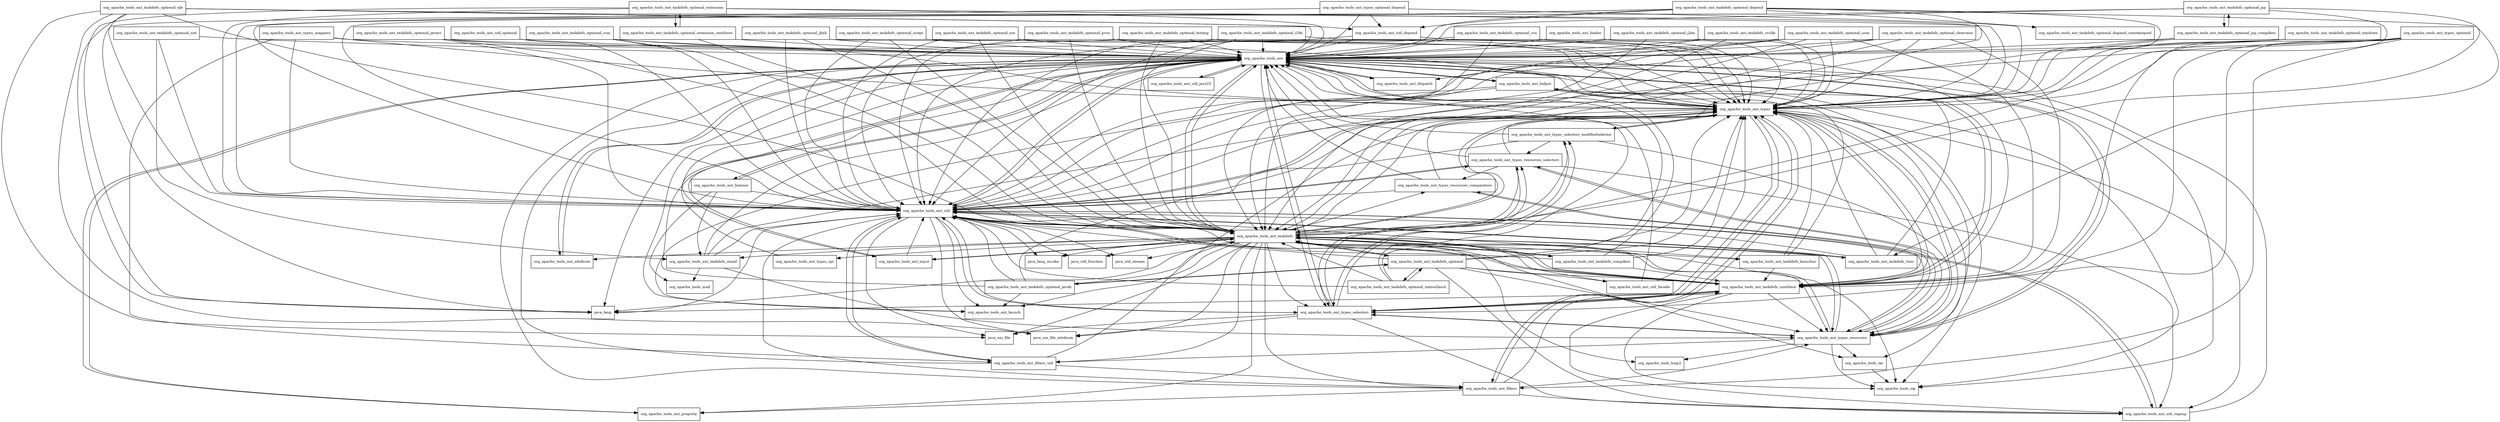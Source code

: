 digraph ant_1_10_1_package_dependencies {
  node [shape = box, fontsize=10.0];
  org_apache_tools_ant -> java_lang;
  org_apache_tools_ant -> org_apache_tools_ant_attribute;
  org_apache_tools_ant -> org_apache_tools_ant_dispatch;
  org_apache_tools_ant -> org_apache_tools_ant_helper;
  org_apache_tools_ant -> org_apache_tools_ant_input;
  org_apache_tools_ant -> org_apache_tools_ant_launch;
  org_apache_tools_ant -> org_apache_tools_ant_listener;
  org_apache_tools_ant -> org_apache_tools_ant_property;
  org_apache_tools_ant -> org_apache_tools_ant_taskdefs;
  org_apache_tools_ant -> org_apache_tools_ant_taskdefs_condition;
  org_apache_tools_ant -> org_apache_tools_ant_types;
  org_apache_tools_ant -> org_apache_tools_ant_types_resources;
  org_apache_tools_ant -> org_apache_tools_ant_types_selectors;
  org_apache_tools_ant -> org_apache_tools_ant_util;
  org_apache_tools_ant -> org_apache_tools_ant_util_java15;
  org_apache_tools_ant -> org_apache_tools_zip;
  org_apache_tools_ant_attribute -> org_apache_tools_ant;
  org_apache_tools_ant_dispatch -> org_apache_tools_ant;
  org_apache_tools_ant_filters -> org_apache_tools_ant;
  org_apache_tools_ant_filters -> org_apache_tools_ant_property;
  org_apache_tools_ant_filters -> org_apache_tools_ant_taskdefs_condition;
  org_apache_tools_ant_filters -> org_apache_tools_ant_types;
  org_apache_tools_ant_filters -> org_apache_tools_ant_types_resources;
  org_apache_tools_ant_filters -> org_apache_tools_ant_util;
  org_apache_tools_ant_filters -> org_apache_tools_ant_util_regexp;
  org_apache_tools_ant_filters_util -> org_apache_tools_ant;
  org_apache_tools_ant_filters_util -> org_apache_tools_ant_filters;
  org_apache_tools_ant_filters_util -> org_apache_tools_ant_types;
  org_apache_tools_ant_filters_util -> org_apache_tools_ant_util;
  org_apache_tools_ant_helper -> org_apache_tools_ant;
  org_apache_tools_ant_helper -> org_apache_tools_ant_launch;
  org_apache_tools_ant_helper -> org_apache_tools_ant_types;
  org_apache_tools_ant_helper -> org_apache_tools_ant_types_resources;
  org_apache_tools_ant_helper -> org_apache_tools_ant_util;
  org_apache_tools_ant_helper -> org_apache_tools_zip;
  org_apache_tools_ant_input -> org_apache_tools_ant;
  org_apache_tools_ant_input -> org_apache_tools_ant_taskdefs;
  org_apache_tools_ant_input -> org_apache_tools_ant_util;
  org_apache_tools_ant_listener -> org_apache_tools_ant;
  org_apache_tools_ant_listener -> org_apache_tools_ant_taskdefs_email;
  org_apache_tools_ant_listener -> org_apache_tools_ant_util;
  org_apache_tools_ant_listener -> org_apache_tools_mail;
  org_apache_tools_ant_loader -> org_apache_tools_ant;
  org_apache_tools_ant_loader -> org_apache_tools_ant_types;
  org_apache_tools_ant_property -> org_apache_tools_ant;
  org_apache_tools_ant_taskdefs -> java_lang;
  org_apache_tools_ant_taskdefs -> java_lang_invoke;
  org_apache_tools_ant_taskdefs -> java_nio_file;
  org_apache_tools_ant_taskdefs -> java_nio_file_attribute;
  org_apache_tools_ant_taskdefs -> java_util_function;
  org_apache_tools_ant_taskdefs -> java_util_stream;
  org_apache_tools_ant_taskdefs -> org_apache_tools_ant;
  org_apache_tools_ant_taskdefs -> org_apache_tools_ant_attribute;
  org_apache_tools_ant_taskdefs -> org_apache_tools_ant_filters;
  org_apache_tools_ant_taskdefs -> org_apache_tools_ant_filters_util;
  org_apache_tools_ant_taskdefs -> org_apache_tools_ant_input;
  org_apache_tools_ant_taskdefs -> org_apache_tools_ant_launch;
  org_apache_tools_ant_taskdefs -> org_apache_tools_ant_property;
  org_apache_tools_ant_taskdefs -> org_apache_tools_ant_taskdefs_compilers;
  org_apache_tools_ant_taskdefs -> org_apache_tools_ant_taskdefs_condition;
  org_apache_tools_ant_taskdefs -> org_apache_tools_ant_taskdefs_email;
  org_apache_tools_ant_taskdefs -> org_apache_tools_ant_taskdefs_launcher;
  org_apache_tools_ant_taskdefs -> org_apache_tools_ant_taskdefs_optional;
  org_apache_tools_ant_taskdefs -> org_apache_tools_ant_taskdefs_rmic;
  org_apache_tools_ant_taskdefs -> org_apache_tools_ant_types;
  org_apache_tools_ant_taskdefs -> org_apache_tools_ant_types_resources;
  org_apache_tools_ant_taskdefs -> org_apache_tools_ant_types_resources_comparators;
  org_apache_tools_ant_taskdefs -> org_apache_tools_ant_types_resources_selectors;
  org_apache_tools_ant_taskdefs -> org_apache_tools_ant_types_selectors;
  org_apache_tools_ant_taskdefs -> org_apache_tools_ant_types_selectors_modifiedselector;
  org_apache_tools_ant_taskdefs -> org_apache_tools_ant_types_spi;
  org_apache_tools_ant_taskdefs -> org_apache_tools_ant_util;
  org_apache_tools_ant_taskdefs -> org_apache_tools_ant_util_facade;
  org_apache_tools_ant_taskdefs -> org_apache_tools_bzip2;
  org_apache_tools_ant_taskdefs -> org_apache_tools_tar;
  org_apache_tools_ant_taskdefs -> org_apache_tools_zip;
  org_apache_tools_ant_taskdefs_compilers -> org_apache_tools_ant;
  org_apache_tools_ant_taskdefs_compilers -> org_apache_tools_ant_taskdefs;
  org_apache_tools_ant_taskdefs_compilers -> org_apache_tools_ant_taskdefs_condition;
  org_apache_tools_ant_taskdefs_compilers -> org_apache_tools_ant_types;
  org_apache_tools_ant_taskdefs_compilers -> org_apache_tools_ant_util;
  org_apache_tools_ant_taskdefs_condition -> java_lang;
  org_apache_tools_ant_taskdefs_condition -> org_apache_tools_ant;
  org_apache_tools_ant_taskdefs_condition -> org_apache_tools_ant_taskdefs;
  org_apache_tools_ant_taskdefs_condition -> org_apache_tools_ant_types;
  org_apache_tools_ant_taskdefs_condition -> org_apache_tools_ant_types_resources;
  org_apache_tools_ant_taskdefs_condition -> org_apache_tools_ant_types_selectors;
  org_apache_tools_ant_taskdefs_condition -> org_apache_tools_ant_util;
  org_apache_tools_ant_taskdefs_condition -> org_apache_tools_ant_util_regexp;
  org_apache_tools_ant_taskdefs_condition -> org_apache_tools_zip;
  org_apache_tools_ant_taskdefs_cvslib -> org_apache_tools_ant;
  org_apache_tools_ant_taskdefs_cvslib -> org_apache_tools_ant_taskdefs;
  org_apache_tools_ant_taskdefs_cvslib -> org_apache_tools_ant_types;
  org_apache_tools_ant_taskdefs_cvslib -> org_apache_tools_ant_util;
  org_apache_tools_ant_taskdefs_email -> org_apache_tools_ant;
  org_apache_tools_ant_taskdefs_email -> org_apache_tools_ant_types;
  org_apache_tools_ant_taskdefs_email -> org_apache_tools_ant_types_resources;
  org_apache_tools_ant_taskdefs_email -> org_apache_tools_ant_util;
  org_apache_tools_ant_taskdefs_email -> org_apache_tools_mail;
  org_apache_tools_ant_taskdefs_launcher -> org_apache_tools_ant;
  org_apache_tools_ant_taskdefs_launcher -> org_apache_tools_ant_taskdefs_condition;
  org_apache_tools_ant_taskdefs_launcher -> org_apache_tools_ant_types;
  org_apache_tools_ant_taskdefs_launcher -> org_apache_tools_ant_util;
  org_apache_tools_ant_taskdefs_optional -> org_apache_tools_ant;
  org_apache_tools_ant_taskdefs_optional -> org_apache_tools_ant_taskdefs;
  org_apache_tools_ant_taskdefs_optional -> org_apache_tools_ant_taskdefs_condition;
  org_apache_tools_ant_taskdefs_optional -> org_apache_tools_ant_taskdefs_optional_javah;
  org_apache_tools_ant_taskdefs_optional -> org_apache_tools_ant_taskdefs_optional_native2ascii;
  org_apache_tools_ant_taskdefs_optional -> org_apache_tools_ant_types;
  org_apache_tools_ant_taskdefs_optional -> org_apache_tools_ant_types_resources;
  org_apache_tools_ant_taskdefs_optional -> org_apache_tools_ant_util;
  org_apache_tools_ant_taskdefs_optional -> org_apache_tools_ant_util_facade;
  org_apache_tools_ant_taskdefs_optional -> org_apache_tools_ant_util_regexp;
  org_apache_tools_ant_taskdefs_optional_ccm -> org_apache_tools_ant;
  org_apache_tools_ant_taskdefs_optional_ccm -> org_apache_tools_ant_taskdefs;
  org_apache_tools_ant_taskdefs_optional_ccm -> org_apache_tools_ant_types;
  org_apache_tools_ant_taskdefs_optional_ccm -> org_apache_tools_ant_util;
  org_apache_tools_ant_taskdefs_optional_clearcase -> org_apache_tools_ant;
  org_apache_tools_ant_taskdefs_optional_clearcase -> org_apache_tools_ant_taskdefs;
  org_apache_tools_ant_taskdefs_optional_clearcase -> org_apache_tools_ant_taskdefs_condition;
  org_apache_tools_ant_taskdefs_optional_clearcase -> org_apache_tools_ant_types;
  org_apache_tools_ant_taskdefs_optional_clearcase -> org_apache_tools_ant_util;
  org_apache_tools_ant_taskdefs_optional_depend -> java_lang;
  org_apache_tools_ant_taskdefs_optional_depend -> org_apache_tools_ant;
  org_apache_tools_ant_taskdefs_optional_depend -> org_apache_tools_ant_taskdefs;
  org_apache_tools_ant_taskdefs_optional_depend -> org_apache_tools_ant_taskdefs_optional_depend_constantpool;
  org_apache_tools_ant_taskdefs_optional_depend -> org_apache_tools_ant_taskdefs_rmic;
  org_apache_tools_ant_taskdefs_optional_depend -> org_apache_tools_ant_types;
  org_apache_tools_ant_taskdefs_optional_depend -> org_apache_tools_ant_util;
  org_apache_tools_ant_taskdefs_optional_depend -> org_apache_tools_ant_util_depend;
  org_apache_tools_ant_taskdefs_optional_ejb -> java_lang;
  org_apache_tools_ant_taskdefs_optional_ejb -> java_nio_file;
  org_apache_tools_ant_taskdefs_optional_ejb -> java_nio_file_attribute;
  org_apache_tools_ant_taskdefs_optional_ejb -> org_apache_tools_ant;
  org_apache_tools_ant_taskdefs_optional_ejb -> org_apache_tools_ant_taskdefs;
  org_apache_tools_ant_taskdefs_optional_ejb -> org_apache_tools_ant_types;
  org_apache_tools_ant_taskdefs_optional_ejb -> org_apache_tools_ant_util;
  org_apache_tools_ant_taskdefs_optional_ejb -> org_apache_tools_ant_util_depend;
  org_apache_tools_ant_taskdefs_optional_extension -> java_lang;
  org_apache_tools_ant_taskdefs_optional_extension -> org_apache_tools_ant;
  org_apache_tools_ant_taskdefs_optional_extension -> org_apache_tools_ant_taskdefs_optional_extension_resolvers;
  org_apache_tools_ant_taskdefs_optional_extension -> org_apache_tools_ant_types;
  org_apache_tools_ant_taskdefs_optional_extension -> org_apache_tools_ant_util;
  org_apache_tools_ant_taskdefs_optional_extension_resolvers -> org_apache_tools_ant;
  org_apache_tools_ant_taskdefs_optional_extension_resolvers -> org_apache_tools_ant_taskdefs;
  org_apache_tools_ant_taskdefs_optional_extension_resolvers -> org_apache_tools_ant_taskdefs_optional_extension;
  org_apache_tools_ant_taskdefs_optional_i18n -> org_apache_tools_ant;
  org_apache_tools_ant_taskdefs_optional_i18n -> org_apache_tools_ant_taskdefs;
  org_apache_tools_ant_taskdefs_optional_i18n -> org_apache_tools_ant_types;
  org_apache_tools_ant_taskdefs_optional_i18n -> org_apache_tools_ant_util;
  org_apache_tools_ant_taskdefs_optional_j2ee -> org_apache_tools_ant;
  org_apache_tools_ant_taskdefs_optional_j2ee -> org_apache_tools_ant_taskdefs;
  org_apache_tools_ant_taskdefs_optional_j2ee -> org_apache_tools_ant_types;
  org_apache_tools_ant_taskdefs_optional_javacc -> org_apache_tools_ant;
  org_apache_tools_ant_taskdefs_optional_javacc -> org_apache_tools_ant_taskdefs;
  org_apache_tools_ant_taskdefs_optional_javacc -> org_apache_tools_ant_types;
  org_apache_tools_ant_taskdefs_optional_javacc -> org_apache_tools_ant_util;
  org_apache_tools_ant_taskdefs_optional_javah -> org_apache_tools_ant;
  org_apache_tools_ant_taskdefs_optional_javah -> org_apache_tools_ant_launch;
  org_apache_tools_ant_taskdefs_optional_javah -> org_apache_tools_ant_taskdefs;
  org_apache_tools_ant_taskdefs_optional_javah -> org_apache_tools_ant_taskdefs_optional;
  org_apache_tools_ant_taskdefs_optional_javah -> org_apache_tools_ant_types;
  org_apache_tools_ant_taskdefs_optional_javah -> org_apache_tools_ant_util;
  org_apache_tools_ant_taskdefs_optional_jlink -> org_apache_tools_ant;
  org_apache_tools_ant_taskdefs_optional_jlink -> org_apache_tools_ant_taskdefs;
  org_apache_tools_ant_taskdefs_optional_jlink -> org_apache_tools_ant_types;
  org_apache_tools_ant_taskdefs_optional_jlink -> org_apache_tools_ant_util;
  org_apache_tools_ant_taskdefs_optional_jsp -> org_apache_tools_ant;
  org_apache_tools_ant_taskdefs_optional_jsp -> org_apache_tools_ant_taskdefs;
  org_apache_tools_ant_taskdefs_optional_jsp -> org_apache_tools_ant_taskdefs_optional_jsp_compilers;
  org_apache_tools_ant_taskdefs_optional_jsp -> org_apache_tools_ant_types;
  org_apache_tools_ant_taskdefs_optional_jsp -> org_apache_tools_ant_util;
  org_apache_tools_ant_taskdefs_optional_jsp_compilers -> org_apache_tools_ant;
  org_apache_tools_ant_taskdefs_optional_jsp_compilers -> org_apache_tools_ant_taskdefs;
  org_apache_tools_ant_taskdefs_optional_jsp_compilers -> org_apache_tools_ant_taskdefs_optional_jsp;
  org_apache_tools_ant_taskdefs_optional_jsp_compilers -> org_apache_tools_ant_types;
  org_apache_tools_ant_taskdefs_optional_native2ascii -> org_apache_tools_ant;
  org_apache_tools_ant_taskdefs_optional_native2ascii -> org_apache_tools_ant_taskdefs;
  org_apache_tools_ant_taskdefs_optional_native2ascii -> org_apache_tools_ant_taskdefs_optional;
  org_apache_tools_ant_taskdefs_optional_native2ascii -> org_apache_tools_ant_types;
  org_apache_tools_ant_taskdefs_optional_native2ascii -> org_apache_tools_ant_util;
  org_apache_tools_ant_taskdefs_optional_net -> org_apache_tools_ant;
  org_apache_tools_ant_taskdefs_optional_net -> org_apache_tools_ant_taskdefs_email;
  org_apache_tools_ant_taskdefs_optional_net -> org_apache_tools_ant_util;
  org_apache_tools_ant_taskdefs_optional_pvcs -> org_apache_tools_ant;
  org_apache_tools_ant_taskdefs_optional_pvcs -> org_apache_tools_ant_taskdefs;
  org_apache_tools_ant_taskdefs_optional_pvcs -> org_apache_tools_ant_types;
  org_apache_tools_ant_taskdefs_optional_pvcs -> org_apache_tools_ant_util;
  org_apache_tools_ant_taskdefs_optional_script -> org_apache_tools_ant;
  org_apache_tools_ant_taskdefs_optional_script -> org_apache_tools_ant_taskdefs;
  org_apache_tools_ant_taskdefs_optional_script -> org_apache_tools_ant_types;
  org_apache_tools_ant_taskdefs_optional_script -> org_apache_tools_ant_util;
  org_apache_tools_ant_taskdefs_optional_sos -> org_apache_tools_ant;
  org_apache_tools_ant_taskdefs_optional_sos -> org_apache_tools_ant_taskdefs;
  org_apache_tools_ant_taskdefs_optional_sos -> org_apache_tools_ant_types;
  org_apache_tools_ant_taskdefs_optional_sos -> org_apache_tools_ant_util;
  org_apache_tools_ant_taskdefs_optional_testing -> org_apache_tools_ant;
  org_apache_tools_ant_taskdefs_optional_testing -> org_apache_tools_ant_taskdefs;
  org_apache_tools_ant_taskdefs_optional_testing -> org_apache_tools_ant_taskdefs_condition;
  org_apache_tools_ant_taskdefs_optional_testing -> org_apache_tools_ant_util;
  org_apache_tools_ant_taskdefs_optional_unix -> org_apache_tools_ant;
  org_apache_tools_ant_taskdefs_optional_unix -> org_apache_tools_ant_dispatch;
  org_apache_tools_ant_taskdefs_optional_unix -> org_apache_tools_ant_taskdefs;
  org_apache_tools_ant_taskdefs_optional_unix -> org_apache_tools_ant_taskdefs_condition;
  org_apache_tools_ant_taskdefs_optional_unix -> org_apache_tools_ant_types;
  org_apache_tools_ant_taskdefs_optional_unix -> org_apache_tools_ant_util;
  org_apache_tools_ant_taskdefs_optional_vss -> org_apache_tools_ant;
  org_apache_tools_ant_taskdefs_optional_vss -> org_apache_tools_ant_taskdefs;
  org_apache_tools_ant_taskdefs_optional_vss -> org_apache_tools_ant_types;
  org_apache_tools_ant_taskdefs_optional_vss -> org_apache_tools_ant_util;
  org_apache_tools_ant_taskdefs_optional_windows -> org_apache_tools_ant;
  org_apache_tools_ant_taskdefs_optional_windows -> org_apache_tools_ant_taskdefs;
  org_apache_tools_ant_taskdefs_optional_windows -> org_apache_tools_ant_taskdefs_condition;
  org_apache_tools_ant_taskdefs_optional_windows -> org_apache_tools_ant_types;
  org_apache_tools_ant_taskdefs_rmic -> org_apache_tools_ant;
  org_apache_tools_ant_taskdefs_rmic -> org_apache_tools_ant_taskdefs;
  org_apache_tools_ant_taskdefs_rmic -> org_apache_tools_ant_types;
  org_apache_tools_ant_taskdefs_rmic -> org_apache_tools_ant_util;
  org_apache_tools_ant_types -> org_apache_tools_ant;
  org_apache_tools_ant_types -> org_apache_tools_ant_filters;
  org_apache_tools_ant_types -> org_apache_tools_ant_helper;
  org_apache_tools_ant_types -> org_apache_tools_ant_taskdefs;
  org_apache_tools_ant_types -> org_apache_tools_ant_taskdefs_condition;
  org_apache_tools_ant_types -> org_apache_tools_ant_types_resources;
  org_apache_tools_ant_types -> org_apache_tools_ant_types_selectors;
  org_apache_tools_ant_types -> org_apache_tools_ant_types_selectors_modifiedselector;
  org_apache_tools_ant_types -> org_apache_tools_ant_util;
  org_apache_tools_ant_types -> org_apache_tools_ant_util_regexp;
  org_apache_tools_ant_types -> org_apache_tools_tar;
  org_apache_tools_ant_types -> org_apache_tools_zip;
  org_apache_tools_ant_types_mappers -> org_apache_tools_ant;
  org_apache_tools_ant_types_mappers -> org_apache_tools_ant_filters_util;
  org_apache_tools_ant_types_mappers -> org_apache_tools_ant_types;
  org_apache_tools_ant_types_mappers -> org_apache_tools_ant_util;
  org_apache_tools_ant_types_optional -> org_apache_tools_ant;
  org_apache_tools_ant_types_optional -> org_apache_tools_ant_filters;
  org_apache_tools_ant_types_optional -> org_apache_tools_ant_taskdefs_condition;
  org_apache_tools_ant_types_optional -> org_apache_tools_ant_types;
  org_apache_tools_ant_types_optional -> org_apache_tools_ant_types_selectors;
  org_apache_tools_ant_types_optional -> org_apache_tools_ant_util;
  org_apache_tools_ant_types_optional_depend -> org_apache_tools_ant;
  org_apache_tools_ant_types_optional_depend -> org_apache_tools_ant_types;
  org_apache_tools_ant_types_optional_depend -> org_apache_tools_ant_util;
  org_apache_tools_ant_types_optional_depend -> org_apache_tools_ant_util_depend;
  org_apache_tools_ant_types_resources -> org_apache_tools_ant;
  org_apache_tools_ant_types_resources -> org_apache_tools_ant_filters_util;
  org_apache_tools_ant_types_resources -> org_apache_tools_ant_taskdefs;
  org_apache_tools_ant_types_resources -> org_apache_tools_ant_types;
  org_apache_tools_ant_types_resources -> org_apache_tools_ant_types_resources_comparators;
  org_apache_tools_ant_types_resources -> org_apache_tools_ant_types_resources_selectors;
  org_apache_tools_ant_types_resources -> org_apache_tools_ant_types_selectors;
  org_apache_tools_ant_types_resources -> org_apache_tools_ant_util;
  org_apache_tools_ant_types_resources -> org_apache_tools_bzip2;
  org_apache_tools_ant_types_resources -> org_apache_tools_tar;
  org_apache_tools_ant_types_resources -> org_apache_tools_zip;
  org_apache_tools_ant_types_resources_comparators -> org_apache_tools_ant;
  org_apache_tools_ant_types_resources_comparators -> org_apache_tools_ant_types;
  org_apache_tools_ant_types_resources_comparators -> org_apache_tools_ant_types_resources;
  org_apache_tools_ant_types_resources_comparators -> org_apache_tools_ant_util;
  org_apache_tools_ant_types_resources_selectors -> org_apache_tools_ant;
  org_apache_tools_ant_types_resources_selectors -> org_apache_tools_ant_types;
  org_apache_tools_ant_types_resources_selectors -> org_apache_tools_ant_types_resources;
  org_apache_tools_ant_types_resources_selectors -> org_apache_tools_ant_types_resources_comparators;
  org_apache_tools_ant_types_resources_selectors -> org_apache_tools_ant_types_selectors;
  org_apache_tools_ant_types_resources_selectors -> org_apache_tools_ant_util;
  org_apache_tools_ant_types_resources_selectors -> org_apache_tools_ant_util_regexp;
  org_apache_tools_ant_types_selectors -> java_nio_file;
  org_apache_tools_ant_types_selectors -> java_nio_file_attribute;
  org_apache_tools_ant_types_selectors -> org_apache_tools_ant;
  org_apache_tools_ant_types_selectors -> org_apache_tools_ant_taskdefs_condition;
  org_apache_tools_ant_types_selectors -> org_apache_tools_ant_types;
  org_apache_tools_ant_types_selectors -> org_apache_tools_ant_types_resources;
  org_apache_tools_ant_types_selectors -> org_apache_tools_ant_types_resources_selectors;
  org_apache_tools_ant_types_selectors -> org_apache_tools_ant_types_selectors_modifiedselector;
  org_apache_tools_ant_types_selectors -> org_apache_tools_ant_util;
  org_apache_tools_ant_types_selectors -> org_apache_tools_ant_util_regexp;
  org_apache_tools_ant_types_selectors_modifiedselector -> org_apache_tools_ant;
  org_apache_tools_ant_types_selectors_modifiedselector -> org_apache_tools_ant_types;
  org_apache_tools_ant_types_selectors_modifiedselector -> org_apache_tools_ant_types_resources;
  org_apache_tools_ant_types_selectors_modifiedselector -> org_apache_tools_ant_types_resources_selectors;
  org_apache_tools_ant_types_selectors_modifiedselector -> org_apache_tools_ant_types_selectors;
  org_apache_tools_ant_types_selectors_modifiedselector -> org_apache_tools_ant_util;
  org_apache_tools_ant_types_spi -> org_apache_tools_ant;
  org_apache_tools_ant_util -> java_lang;
  org_apache_tools_ant_util -> java_lang_invoke;
  org_apache_tools_ant_util -> java_nio_file;
  org_apache_tools_ant_util -> java_nio_file_attribute;
  org_apache_tools_ant_util -> java_util_function;
  org_apache_tools_ant_util -> java_util_stream;
  org_apache_tools_ant_util -> org_apache_tools_ant;
  org_apache_tools_ant_util -> org_apache_tools_ant_filters_util;
  org_apache_tools_ant_util -> org_apache_tools_ant_launch;
  org_apache_tools_ant_util -> org_apache_tools_ant_taskdefs;
  org_apache_tools_ant_util -> org_apache_tools_ant_taskdefs_condition;
  org_apache_tools_ant_util -> org_apache_tools_ant_types;
  org_apache_tools_ant_util -> org_apache_tools_ant_types_resources;
  org_apache_tools_ant_util -> org_apache_tools_ant_types_resources_selectors;
  org_apache_tools_ant_util -> org_apache_tools_ant_types_selectors;
  org_apache_tools_ant_util -> org_apache_tools_ant_util_regexp;
  org_apache_tools_ant_util_depend -> org_apache_tools_ant;
  org_apache_tools_ant_util_depend -> org_apache_tools_ant_types;
  org_apache_tools_ant_util_depend -> org_apache_tools_ant_util;
  org_apache_tools_ant_util_facade -> org_apache_tools_ant;
  org_apache_tools_ant_util_facade -> org_apache_tools_ant_types;
  org_apache_tools_ant_util_java15 -> org_apache_tools_ant;
  org_apache_tools_ant_util_optional -> org_apache_tools_ant;
  org_apache_tools_ant_util_optional -> org_apache_tools_ant_util;
  org_apache_tools_ant_util_regexp -> org_apache_tools_ant;
  org_apache_tools_ant_util_regexp -> org_apache_tools_ant_util;
  org_apache_tools_tar -> org_apache_tools_zip;
}
